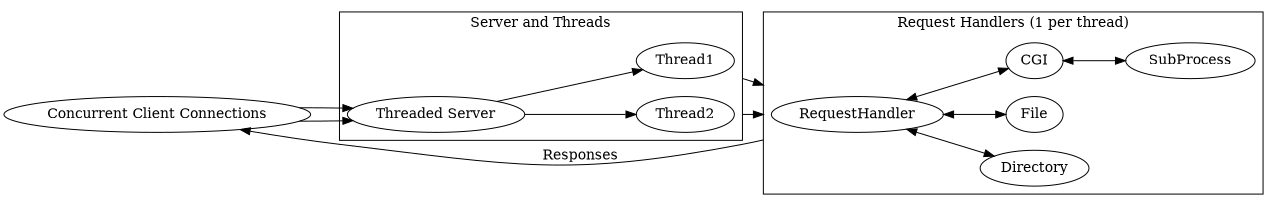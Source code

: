 digraph ""{
    compound=true;
    rankdir=LR;
    size="8.5";

    "Concurrent Client Connections" -> "Threaded Server";
    "Concurrent Client Connections" -> "Threaded Server";


    subgraph cluster_1 {
        label="Server and Threads";

        "Threaded Server" -> Thread1;
        "Threaded Server"-> Thread2;
    }

    Thread1 -> RequestHandler [lhead=cluster_0, ltail=cluster_1];
    Thread2 -> RequestHandler [lhead=cluster_0, ltail=cluster_1];

    subgraph cluster_0 {
        label="Request Handlers (1 per thread)"
        RequestHandler -> Directory [dir=both];
        RequestHandler -> File [dir=both];
        RequestHandler -> CGI [dir=both];
        CGI -> SubProcess [dir=both];
    }

    RequestHandler-> "Concurrent Client Connections" [ltail=cluster_0, label="Responses"];

}



